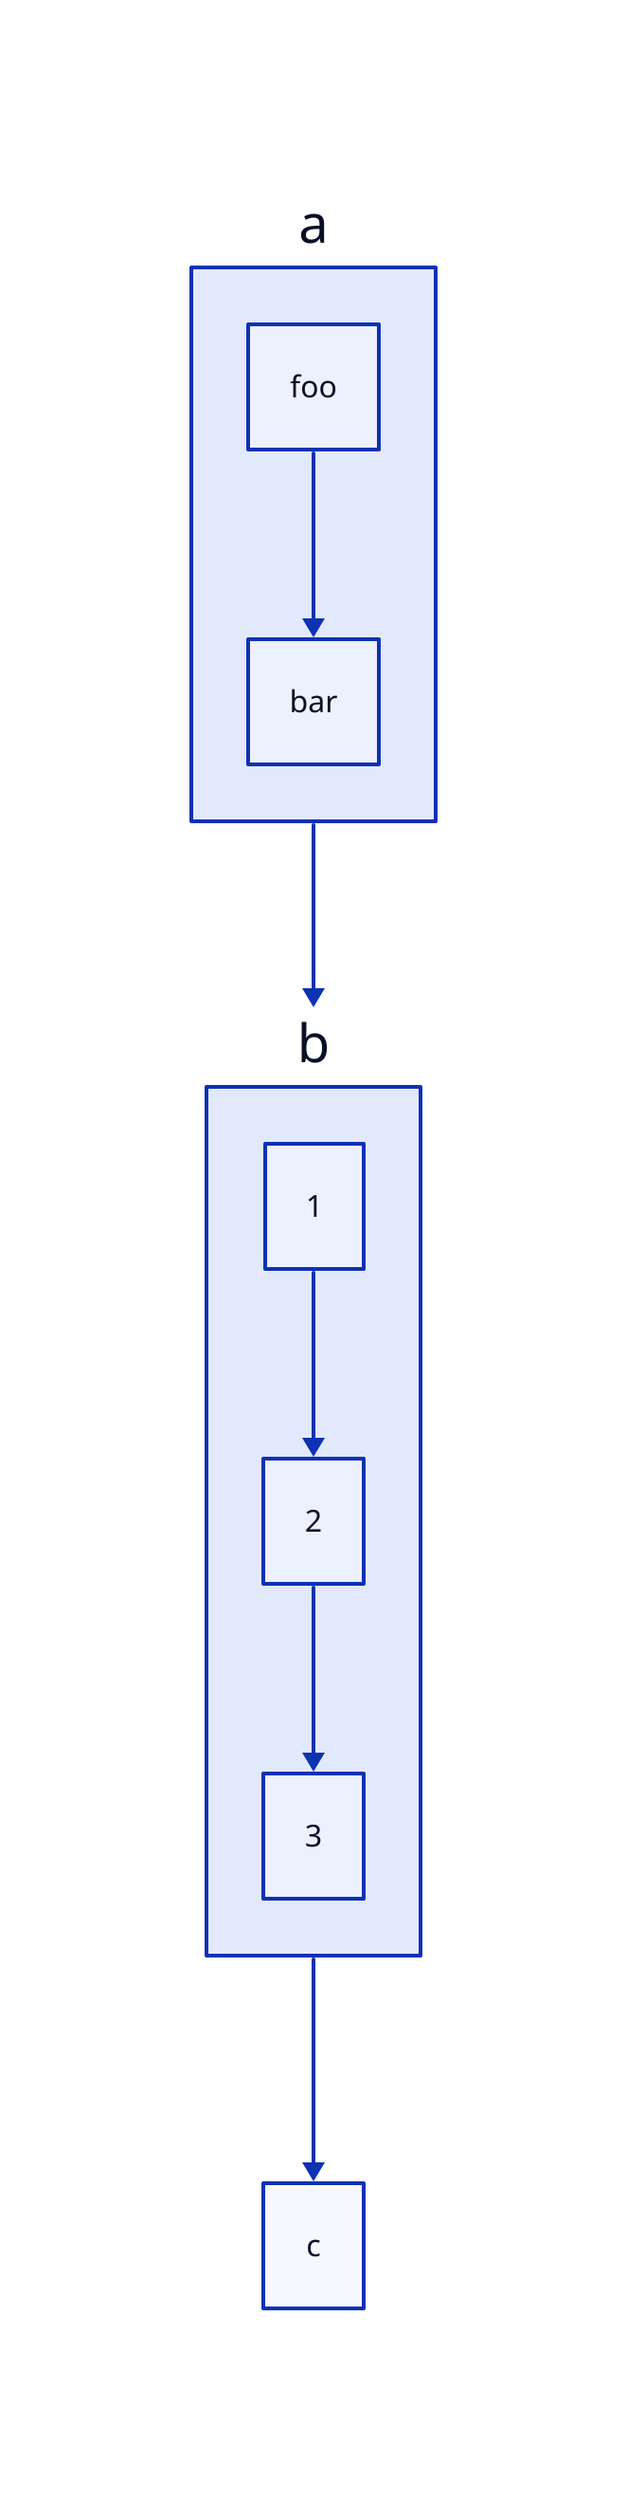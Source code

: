 vars: {
  d2-config: {
    layout-engine: tala
  }
}
direction: down
a -> b -> c

b: {
  direction: right
  1 -> 2 -> 3
}

a: {
  direction: left
  foo -> bar
}
